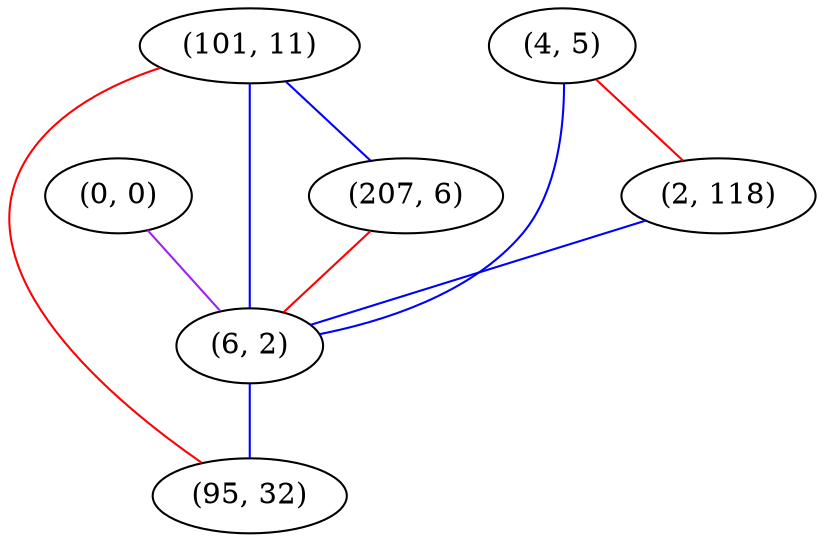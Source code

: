 graph "" {
"(0, 0)";
"(101, 11)";
"(4, 5)";
"(207, 6)";
"(2, 118)";
"(6, 2)";
"(95, 32)";
"(0, 0)" -- "(6, 2)"  [color=purple, key=0, weight=4];
"(101, 11)" -- "(207, 6)"  [color=blue, key=0, weight=3];
"(101, 11)" -- "(6, 2)"  [color=blue, key=0, weight=3];
"(101, 11)" -- "(95, 32)"  [color=red, key=0, weight=1];
"(4, 5)" -- "(6, 2)"  [color=blue, key=0, weight=3];
"(4, 5)" -- "(2, 118)"  [color=red, key=0, weight=1];
"(207, 6)" -- "(6, 2)"  [color=red, key=0, weight=1];
"(2, 118)" -- "(6, 2)"  [color=blue, key=0, weight=3];
"(6, 2)" -- "(95, 32)"  [color=blue, key=0, weight=3];
}
